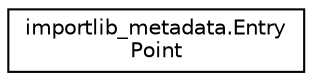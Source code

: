 digraph "Graphical Class Hierarchy"
{
 // LATEX_PDF_SIZE
  edge [fontname="Helvetica",fontsize="10",labelfontname="Helvetica",labelfontsize="10"];
  node [fontname="Helvetica",fontsize="10",shape=record];
  rankdir="LR";
  Node0 [label="importlib_metadata.Entry\lPoint",height=0.2,width=0.4,color="black", fillcolor="white", style="filled",URL="$classimportlib__metadata_1_1EntryPoint.html",tooltip=" "];
}
